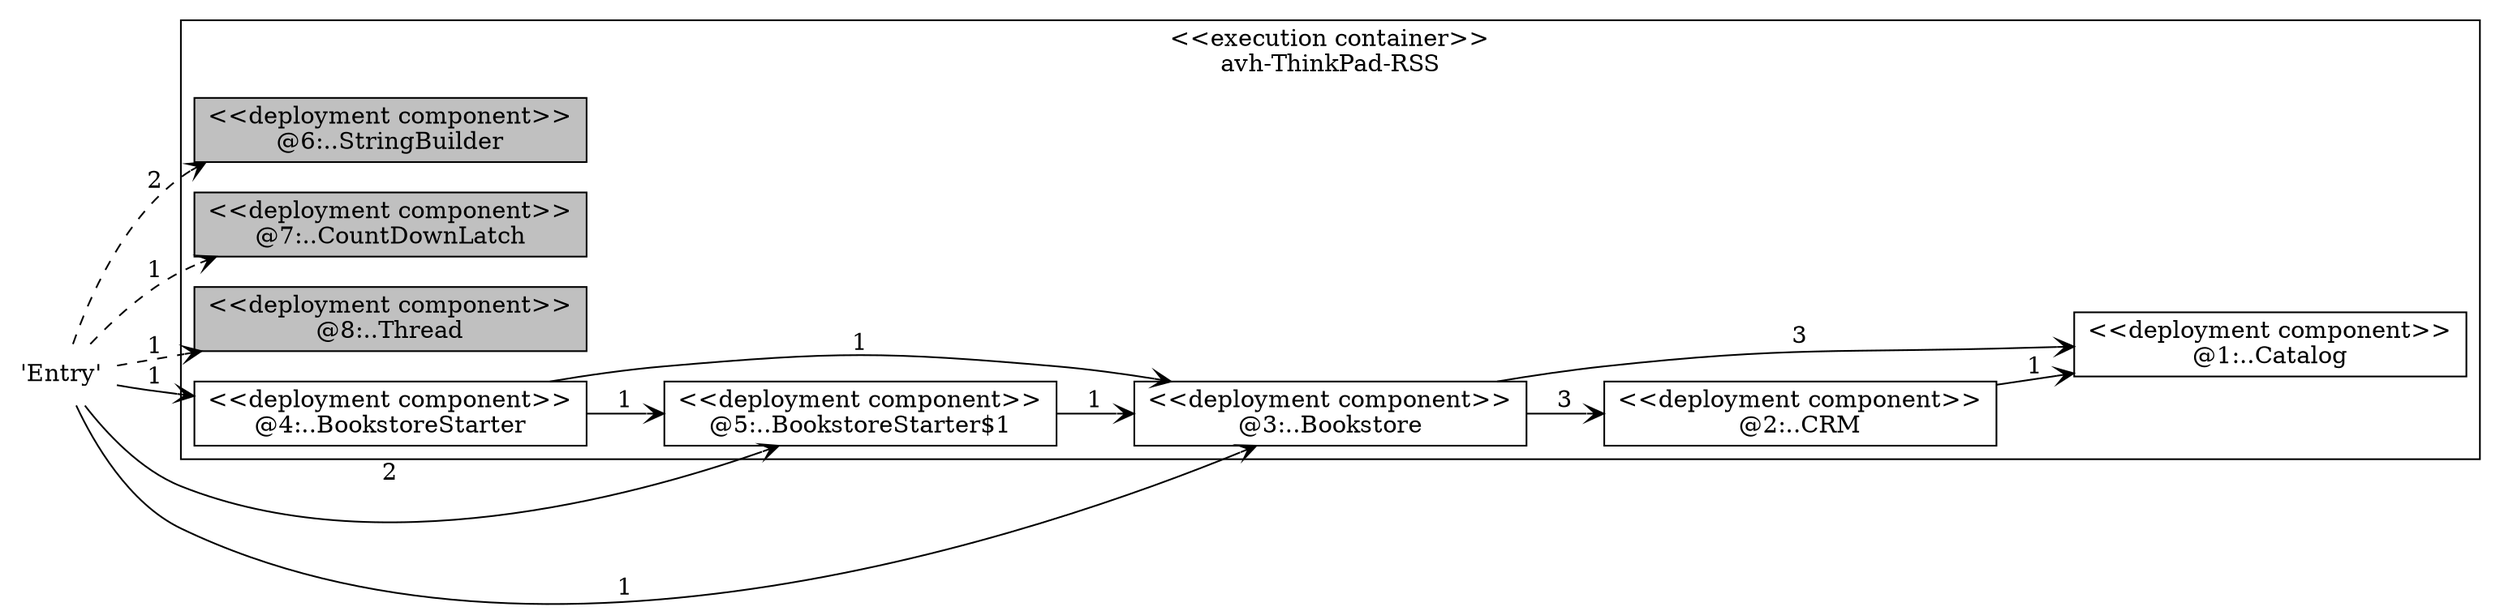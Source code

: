 digraph G {
 rankdir=LR;
"depNode_0" [label="'Entry'",shape="none"]
subgraph "cluster_container1" {
 label = "<<execution container>>\navh-ThinkPad-RSS";
 shape = "box";
 style = "filled";
 fillcolor = "white";
"depNode_6" [label="<<deployment component>>\n@6:..StringBuilder",shape="box",style="filled",color="#000000",fillcolor="gray"]
"depNode_5" [label="<<deployment component>>\n@5:..BookstoreStarter$1",shape="box",style="filled",color="#000000",fillcolor="white"]
"depNode_7" [label="<<deployment component>>\n@7:..CountDownLatch",shape="box",style="filled",color="#000000",fillcolor="gray"]
"depNode_8" [label="<<deployment component>>\n@8:..Thread",shape="box",style="filled",color="#000000",fillcolor="gray"]
"depNode_2" [label="<<deployment component>>\n@2:..CRM",shape="box",style="filled",color="#000000",fillcolor="white"]
"depNode_1" [label="<<deployment component>>\n@1:..Catalog",shape="box",style="filled",color="#000000",fillcolor="white"]
"depNode_3" [label="<<deployment component>>\n@3:..Bookstore",shape="box",style="filled",color="#000000",fillcolor="white"]
"depNode_4" [label="<<deployment component>>\n@4:..BookstoreStarter",shape="box",style="filled",color="#000000",fillcolor="white"]
}
depNode_5->depNode_3[label=1, style="solid", arrowhead="open", color="#000000"]
depNode_0->depNode_5[label=2, style="solid", arrowhead="open", color="#000000"]
depNode_0->depNode_3[label=1, style="solid", arrowhead="open", color="#000000"]
depNode_0->depNode_4[label=1, style="solid", arrowhead="open", color="#000000"]
depNode_0->depNode_6[label=2, style="dashed", arrowhead="open", color="#000000"]
depNode_0->depNode_7[label=1, style="dashed", arrowhead="open", color="#000000"]
depNode_0->depNode_8[label=1, style="dashed", arrowhead="open", color="#000000"]
depNode_2->depNode_1[label=1, style="solid", arrowhead="open", color="#000000"]
depNode_3->depNode_2[label=3, style="solid", arrowhead="open", color="#000000"]
depNode_3->depNode_1[label=3, style="solid", arrowhead="open", color="#000000"]
depNode_4->depNode_5[label=1, style="solid", arrowhead="open", color="#000000"]
depNode_4->depNode_3[label=1, style="solid", arrowhead="open", color="#000000"]
}
